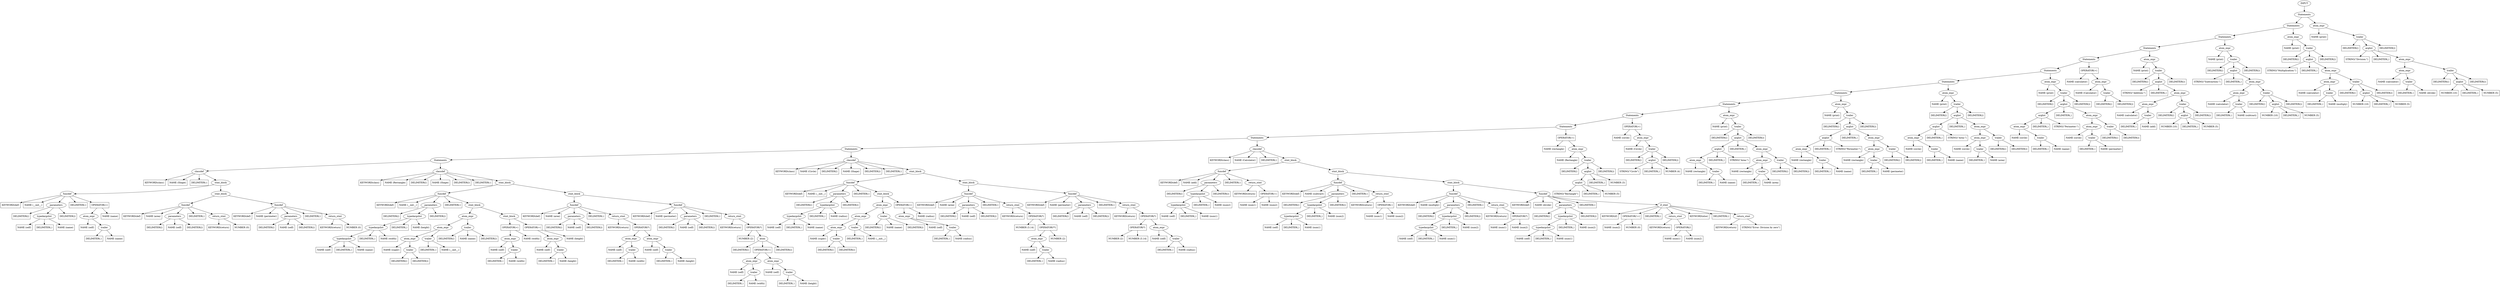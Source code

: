 digraph G {
node [ordering=out]
0 [label="NAME (self)" ,shape= box ]
1 [label="NAME (name)" ,shape= box ]
2 [label="typedargslist" ,shape= oval ]
3 [label="DELIMITER(,)" ,shape= box ]
4 [label="parameters" ,shape= oval ]
5 [label="DELIMITER(()" ,shape= box ]
6 [label="DELIMITER())" ,shape= box ]
7 [label="NAME (self)" ,shape= box ]
8 [label="trailer" ,shape= oval ]
9 [label="DELIMITER(.)" ,shape= box ]
10 [label="NAME (name)" ,shape= box ]
11 [label="atom_expr" ,shape= oval ]
12 [label="NAME (name)" ,shape= box ]
13 [label="OPERATOR(=)" ,shape= box ]
14 [label="funcdef" ,shape= oval ]
15 [label="KEYWORD(def)" ,shape= box ]
16 [label="NAME (__init__)" ,shape= box ]
17 [label="DELIMITER(:)" ,shape= box ]
18 [label="NAME (self)" ,shape= box ]
19 [label="parameters" ,shape= oval ]
20 [label="DELIMITER(()" ,shape= box ]
21 [label="DELIMITER())" ,shape= box ]
22 [label="NUMBER (0)" ,shape= box ]
23 [label="return_stmt" ,shape= oval ]
24 [label="KEYWORD(return)" ,shape= box ]
25 [label="funcdef" ,shape= oval ]
26 [label="KEYWORD(def)" ,shape= box ]
27 [label="NAME (area)" ,shape= box ]
28 [label="DELIMITER(:)" ,shape= box ]
29 [label="NAME (self)" ,shape= box ]
30 [label="parameters" ,shape= oval ]
31 [label="DELIMITER(()" ,shape= box ]
32 [label="DELIMITER())" ,shape= box ]
33 [label="NUMBER (0)" ,shape= box ]
34 [label="return_stmt" ,shape= oval ]
35 [label="KEYWORD(return)" ,shape= box ]
36 [label="funcdef" ,shape= oval ]
37 [label="KEYWORD(def)" ,shape= box ]
38 [label="NAME (perimeter)" ,shape= box ]
39 [label="DELIMITER(:)" ,shape= box ]
40 [label="stmt_block" ,shape= oval ]
41 [label="stmt_block" ,shape= oval ]
42 [label="classdef" ,shape= oval ]
43 [label="KEYWORD(class)" ,shape= box ]
44 [label="NAME (Shape)" ,shape= box ]
45 [label="DELIMITER(:)" ,shape= box ]
46 [label="NAME (Shape)" ,shape= box ]
47 [label="NAME (self)" ,shape= box ]
48 [label="NAME (name)" ,shape= box ]
49 [label="typedargslist" ,shape= oval ]
50 [label="DELIMITER(,)" ,shape= box ]
51 [label="NAME (width)" ,shape= box ]
52 [label="typedargslist" ,shape= oval ]
53 [label="DELIMITER(,)" ,shape= box ]
54 [label="NAME (height)" ,shape= box ]
55 [label="typedargslist" ,shape= oval ]
56 [label="DELIMITER(,)" ,shape= box ]
57 [label="parameters" ,shape= oval ]
58 [label="DELIMITER(()" ,shape= box ]
59 [label="DELIMITER())" ,shape= box ]
60 [label="NAME (super)" ,shape= box ]
61 [label="trailer" ,shape= oval ]
62 [label="DELIMITER(()" ,shape= box ]
63 [label="DELIMITER())" ,shape= box ]
64 [label="atom_expr" ,shape= oval ]
65 [label="trailer" ,shape= oval ]
66 [label="DELIMITER(.)" ,shape= box ]
67 [label="NAME (__init__)" ,shape= box ]
68 [label="atom_expr" ,shape= oval ]
69 [label="NAME (name)" ,shape= box ]
70 [label="trailer" ,shape= oval ]
71 [label="DELIMITER(()" ,shape= box ]
72 [label="DELIMITER())" ,shape= box ]
73 [label="atom_expr" ,shape= oval ]
74 [label="NAME (self)" ,shape= box ]
75 [label="trailer" ,shape= oval ]
76 [label="DELIMITER(.)" ,shape= box ]
77 [label="NAME (width)" ,shape= box ]
78 [label="atom_expr" ,shape= oval ]
79 [label="NAME (width)" ,shape= box ]
80 [label="OPERATOR(=)" ,shape= box ]
81 [label="NAME (self)" ,shape= box ]
82 [label="trailer" ,shape= oval ]
83 [label="DELIMITER(.)" ,shape= box ]
84 [label="NAME (height)" ,shape= box ]
85 [label="atom_expr" ,shape= oval ]
86 [label="NAME (height)" ,shape= box ]
87 [label="OPERATOR(=)" ,shape= box ]
88 [label="stmt_block" ,shape= oval ]
89 [label="stmt_block" ,shape= oval ]
90 [label="funcdef" ,shape= oval ]
91 [label="KEYWORD(def)" ,shape= box ]
92 [label="NAME (__init__)" ,shape= box ]
93 [label="DELIMITER(:)" ,shape= box ]
94 [label="NAME (self)" ,shape= box ]
95 [label="parameters" ,shape= oval ]
96 [label="DELIMITER(()" ,shape= box ]
97 [label="DELIMITER())" ,shape= box ]
98 [label="NAME (self)" ,shape= box ]
99 [label="trailer" ,shape= oval ]
100 [label="DELIMITER(.)" ,shape= box ]
101 [label="NAME (width)" ,shape= box ]
102 [label="atom_expr" ,shape= oval ]
103 [label="NAME (self)" ,shape= box ]
104 [label="trailer" ,shape= oval ]
105 [label="DELIMITER(.)" ,shape= box ]
106 [label="NAME (height)" ,shape= box ]
107 [label="atom_expr" ,shape= oval ]
108 [label="OPERATOR(*)" ,shape= box ]
109 [label="return_stmt" ,shape= oval ]
110 [label="KEYWORD(return)" ,shape= box ]
111 [label="funcdef" ,shape= oval ]
112 [label="KEYWORD(def)" ,shape= box ]
113 [label="NAME (area)" ,shape= box ]
114 [label="DELIMITER(:)" ,shape= box ]
115 [label="NAME (self)" ,shape= box ]
116 [label="parameters" ,shape= oval ]
117 [label="DELIMITER(()" ,shape= box ]
118 [label="DELIMITER())" ,shape= box ]
119 [label="NUMBER (2)" ,shape= box ]
120 [label="NAME (self)" ,shape= box ]
121 [label="trailer" ,shape= oval ]
122 [label="DELIMITER(.)" ,shape= box ]
123 [label="NAME (width)" ,shape= box ]
124 [label="atom_expr" ,shape= oval ]
125 [label="NAME (self)" ,shape= box ]
126 [label="trailer" ,shape= oval ]
127 [label="DELIMITER(.)" ,shape= box ]
128 [label="NAME (height)" ,shape= box ]
129 [label="atom_expr" ,shape= oval ]
130 [label="OPERATOR(+)" ,shape= box ]
131 [label="atom" ,shape= oval ]
132 [label="DELIMITER(()" ,shape= box ]
133 [label="DELIMITER())" ,shape= box ]
134 [label="OPERATOR(*)" ,shape= box ]
135 [label="return_stmt" ,shape= oval ]
136 [label="KEYWORD(return)" ,shape= box ]
137 [label="funcdef" ,shape= oval ]
138 [label="KEYWORD(def)" ,shape= box ]
139 [label="NAME (perimeter)" ,shape= box ]
140 [label="DELIMITER(:)" ,shape= box ]
141 [label="stmt_block" ,shape= oval ]
142 [label="stmt_block" ,shape= oval ]
143 [label="classdef" ,shape= oval ]
144 [label="KEYWORD(class)" ,shape= box ]
145 [label="NAME (Rectangle)" ,shape= box ]
146 [label="DELIMITER(()" ,shape= box ]
147 [label="DELIMITER())" ,shape= box ]
148 [label="DELIMITER(:)" ,shape= box ]
149 [label="Statements" ,shape= oval ]
150 [label="NAME (Shape)" ,shape= box ]
151 [label="NAME (self)" ,shape= box ]
152 [label="NAME (name)" ,shape= box ]
153 [label="typedargslist" ,shape= oval ]
154 [label="DELIMITER(,)" ,shape= box ]
155 [label="NAME (radius)" ,shape= box ]
156 [label="typedargslist" ,shape= oval ]
157 [label="DELIMITER(,)" ,shape= box ]
158 [label="parameters" ,shape= oval ]
159 [label="DELIMITER(()" ,shape= box ]
160 [label="DELIMITER())" ,shape= box ]
161 [label="NAME (super)" ,shape= box ]
162 [label="trailer" ,shape= oval ]
163 [label="DELIMITER(()" ,shape= box ]
164 [label="DELIMITER())" ,shape= box ]
165 [label="atom_expr" ,shape= oval ]
166 [label="trailer" ,shape= oval ]
167 [label="DELIMITER(.)" ,shape= box ]
168 [label="NAME (__init__)" ,shape= box ]
169 [label="atom_expr" ,shape= oval ]
170 [label="NAME (name)" ,shape= box ]
171 [label="trailer" ,shape= oval ]
172 [label="DELIMITER(()" ,shape= box ]
173 [label="DELIMITER())" ,shape= box ]
174 [label="atom_expr" ,shape= oval ]
175 [label="NAME (self)" ,shape= box ]
176 [label="trailer" ,shape= oval ]
177 [label="DELIMITER(.)" ,shape= box ]
178 [label="NAME (radius)" ,shape= box ]
179 [label="atom_expr" ,shape= oval ]
180 [label="NAME (radius)" ,shape= box ]
181 [label="OPERATOR(=)" ,shape= box ]
182 [label="stmt_block" ,shape= oval ]
183 [label="funcdef" ,shape= oval ]
184 [label="KEYWORD(def)" ,shape= box ]
185 [label="NAME (__init__)" ,shape= box ]
186 [label="DELIMITER(:)" ,shape= box ]
187 [label="NAME (self)" ,shape= box ]
188 [label="parameters" ,shape= oval ]
189 [label="DELIMITER(()" ,shape= box ]
190 [label="DELIMITER())" ,shape= box ]
191 [label="NUMBER (3.14)" ,shape= box ]
192 [label="NAME (self)" ,shape= box ]
193 [label="trailer" ,shape= oval ]
194 [label="DELIMITER(.)" ,shape= box ]
195 [label="NAME (radius)" ,shape= box ]
196 [label="atom_expr" ,shape= oval ]
197 [label="NUMBER (2)" ,shape= box ]
198 [label="OPERATOR(**)" ,shape= box ]
199 [label="OPERATOR(*)" ,shape= box ]
200 [label="return_stmt" ,shape= oval ]
201 [label="KEYWORD(return)" ,shape= box ]
202 [label="funcdef" ,shape= oval ]
203 [label="KEYWORD(def)" ,shape= box ]
204 [label="NAME (area)" ,shape= box ]
205 [label="DELIMITER(:)" ,shape= box ]
206 [label="NAME (self)" ,shape= box ]
207 [label="parameters" ,shape= oval ]
208 [label="DELIMITER(()" ,shape= box ]
209 [label="DELIMITER())" ,shape= box ]
210 [label="NUMBER (2)" ,shape= box ]
211 [label="NUMBER (3.14)" ,shape= box ]
212 [label="OPERATOR(*)" ,shape= box ]
213 [label="NAME (self)" ,shape= box ]
214 [label="trailer" ,shape= oval ]
215 [label="DELIMITER(.)" ,shape= box ]
216 [label="NAME (radius)" ,shape= box ]
217 [label="atom_expr" ,shape= oval ]
218 [label="OPERATOR(*)" ,shape= box ]
219 [label="return_stmt" ,shape= oval ]
220 [label="KEYWORD(return)" ,shape= box ]
221 [label="funcdef" ,shape= oval ]
222 [label="KEYWORD(def)" ,shape= box ]
223 [label="NAME (perimeter)" ,shape= box ]
224 [label="DELIMITER(:)" ,shape= box ]
225 [label="stmt_block" ,shape= oval ]
226 [label="stmt_block" ,shape= oval ]
227 [label="classdef" ,shape= oval ]
228 [label="KEYWORD(class)" ,shape= box ]
229 [label="NAME (Circle)" ,shape= box ]
230 [label="DELIMITER(()" ,shape= box ]
231 [label="DELIMITER())" ,shape= box ]
232 [label="DELIMITER(:)" ,shape= box ]
233 [label="Statements" ,shape= oval ]
234 [label="NAME (self)" ,shape= box ]
235 [label="NAME (num1)" ,shape= box ]
236 [label="typedargslist" ,shape= oval ]
237 [label="DELIMITER(,)" ,shape= box ]
238 [label="NAME (num2)" ,shape= box ]
239 [label="typedargslist" ,shape= oval ]
240 [label="DELIMITER(,)" ,shape= box ]
241 [label="parameters" ,shape= oval ]
242 [label="DELIMITER(()" ,shape= box ]
243 [label="DELIMITER())" ,shape= box ]
244 [label="NAME (num1)" ,shape= box ]
245 [label="NAME (num2)" ,shape= box ]
246 [label="OPERATOR(+)" ,shape= box ]
247 [label="return_stmt" ,shape= oval ]
248 [label="KEYWORD(return)" ,shape= box ]
249 [label="funcdef" ,shape= oval ]
250 [label="KEYWORD(def)" ,shape= box ]
251 [label="NAME (add)" ,shape= box ]
252 [label="DELIMITER(:)" ,shape= box ]
253 [label="NAME (self)" ,shape= box ]
254 [label="NAME (num1)" ,shape= box ]
255 [label="typedargslist" ,shape= oval ]
256 [label="DELIMITER(,)" ,shape= box ]
257 [label="NAME (num2)" ,shape= box ]
258 [label="typedargslist" ,shape= oval ]
259 [label="DELIMITER(,)" ,shape= box ]
260 [label="parameters" ,shape= oval ]
261 [label="DELIMITER(()" ,shape= box ]
262 [label="DELIMITER())" ,shape= box ]
263 [label="NAME (num1)" ,shape= box ]
264 [label="NAME (num2)" ,shape= box ]
265 [label="OPERATOR(-)" ,shape= box ]
266 [label="return_stmt" ,shape= oval ]
267 [label="KEYWORD(return)" ,shape= box ]
268 [label="funcdef" ,shape= oval ]
269 [label="KEYWORD(def)" ,shape= box ]
270 [label="NAME (subtract)" ,shape= box ]
271 [label="DELIMITER(:)" ,shape= box ]
272 [label="NAME (self)" ,shape= box ]
273 [label="NAME (num1)" ,shape= box ]
274 [label="typedargslist" ,shape= oval ]
275 [label="DELIMITER(,)" ,shape= box ]
276 [label="NAME (num2)" ,shape= box ]
277 [label="typedargslist" ,shape= oval ]
278 [label="DELIMITER(,)" ,shape= box ]
279 [label="parameters" ,shape= oval ]
280 [label="DELIMITER(()" ,shape= box ]
281 [label="DELIMITER())" ,shape= box ]
282 [label="NAME (num1)" ,shape= box ]
283 [label="NAME (num2)" ,shape= box ]
284 [label="OPERATOR(*)" ,shape= box ]
285 [label="return_stmt" ,shape= oval ]
286 [label="KEYWORD(return)" ,shape= box ]
287 [label="funcdef" ,shape= oval ]
288 [label="KEYWORD(def)" ,shape= box ]
289 [label="NAME (multiply)" ,shape= box ]
290 [label="DELIMITER(:)" ,shape= box ]
291 [label="NAME (self)" ,shape= box ]
292 [label="NAME (num1)" ,shape= box ]
293 [label="typedargslist" ,shape= oval ]
294 [label="DELIMITER(,)" ,shape= box ]
295 [label="NAME (num2)" ,shape= box ]
296 [label="typedargslist" ,shape= oval ]
297 [label="DELIMITER(,)" ,shape= box ]
298 [label="parameters" ,shape= oval ]
299 [label="DELIMITER(()" ,shape= box ]
300 [label="DELIMITER())" ,shape= box ]
301 [label="NAME (num2)" ,shape= box ]
302 [label="OPERATOR(!=)" ,shape= box ]
303 [label="NUMBER (0)" ,shape= box ]
304 [label="NAME (num1)" ,shape= box ]
305 [label="NAME (num2)" ,shape= box ]
306 [label="OPERATOR(/)" ,shape= box ]
307 [label="return_stmt" ,shape= oval ]
308 [label="KEYWORD(return)" ,shape= box ]
309 [label="STRING(\"Error: Division by zero\")" ,shape= box ]
310 [label="return_stmt" ,shape= oval ]
311 [label="KEYWORD(return)" ,shape= box ]
312 [label="if_stmt" ,shape= oval ]
313 [label="KEYWORD(if)" ,shape= box ]
314 [label="DELIMITER(:)" ,shape= box ]
315 [label="KEYWORD(else)" ,shape= box ]
316 [label="DELIMITER(:)" ,shape= box ]
317 [label="funcdef" ,shape= oval ]
318 [label="KEYWORD(def)" ,shape= box ]
319 [label="NAME (divide)" ,shape= box ]
320 [label="DELIMITER(:)" ,shape= box ]
321 [label="stmt_block" ,shape= oval ]
322 [label="stmt_block" ,shape= oval ]
323 [label="stmt_block" ,shape= oval ]
324 [label="classdef" ,shape= oval ]
325 [label="KEYWORD(class)" ,shape= box ]
326 [label="NAME (Calculator)" ,shape= box ]
327 [label="DELIMITER(:)" ,shape= box ]
328 [label="Statements" ,shape= oval ]
329 [label="NAME (rectangle)" ,shape= box ]
330 [label="NAME (Rectangle)" ,shape= box ]
331 [label="STRING(\"Rectangle\")" ,shape= box ]
332 [label="NUMBER (5)" ,shape= box ]
333 [label="arglist" ,shape= oval ]
334 [label="DELIMITER(,)" ,shape= box ]
335 [label="NUMBER (3)" ,shape= box ]
336 [label="arglist" ,shape= oval ]
337 [label="DELIMITER(,)" ,shape= box ]
338 [label="trailer" ,shape= oval ]
339 [label="DELIMITER(()" ,shape= box ]
340 [label="DELIMITER())" ,shape= box ]
341 [label="atom_expr" ,shape= oval ]
342 [label="OPERATOR(=)" ,shape= box ]
343 [label="Statements" ,shape= oval ]
344 [label="NAME (circle)" ,shape= box ]
345 [label="NAME (Circle)" ,shape= box ]
346 [label="STRING(\"Circle\")" ,shape= box ]
347 [label="NUMBER (4)" ,shape= box ]
348 [label="arglist" ,shape= oval ]
349 [label="DELIMITER(,)" ,shape= box ]
350 [label="trailer" ,shape= oval ]
351 [label="DELIMITER(()" ,shape= box ]
352 [label="DELIMITER())" ,shape= box ]
353 [label="atom_expr" ,shape= oval ]
354 [label="OPERATOR(=)" ,shape= box ]
355 [label="Statements" ,shape= oval ]
356 [label="NAME (print)" ,shape= box ]
357 [label="NAME (rectangle)" ,shape= box ]
358 [label="trailer" ,shape= oval ]
359 [label="DELIMITER(.)" ,shape= box ]
360 [label="NAME (name)" ,shape= box ]
361 [label="atom_expr" ,shape= oval ]
362 [label="STRING(\"Area:\")" ,shape= box ]
363 [label="arglist" ,shape= oval ]
364 [label="DELIMITER(,)" ,shape= box ]
365 [label="NAME (rectangle)" ,shape= box ]
366 [label="trailer" ,shape= oval ]
367 [label="DELIMITER(.)" ,shape= box ]
368 [label="NAME (area)" ,shape= box ]
369 [label="atom_expr" ,shape= oval ]
370 [label="trailer" ,shape= oval ]
371 [label="DELIMITER(()" ,shape= box ]
372 [label="DELIMITER())" ,shape= box ]
373 [label="atom_expr" ,shape= oval ]
374 [label="arglist" ,shape= oval ]
375 [label="DELIMITER(,)" ,shape= box ]
376 [label="trailer" ,shape= oval ]
377 [label="DELIMITER(()" ,shape= box ]
378 [label="DELIMITER())" ,shape= box ]
379 [label="atom_expr" ,shape= oval ]
380 [label="Statements" ,shape= oval ]
381 [label="NAME (print)" ,shape= box ]
382 [label="NAME (rectangle)" ,shape= box ]
383 [label="trailer" ,shape= oval ]
384 [label="DELIMITER(.)" ,shape= box ]
385 [label="NAME (name)" ,shape= box ]
386 [label="atom_expr" ,shape= oval ]
387 [label="STRING(\"Perimeter:\")" ,shape= box ]
388 [label="arglist" ,shape= oval ]
389 [label="DELIMITER(,)" ,shape= box ]
390 [label="NAME (rectangle)" ,shape= box ]
391 [label="trailer" ,shape= oval ]
392 [label="DELIMITER(.)" ,shape= box ]
393 [label="NAME (perimeter)" ,shape= box ]
394 [label="atom_expr" ,shape= oval ]
395 [label="trailer" ,shape= oval ]
396 [label="DELIMITER(()" ,shape= box ]
397 [label="DELIMITER())" ,shape= box ]
398 [label="atom_expr" ,shape= oval ]
399 [label="arglist" ,shape= oval ]
400 [label="DELIMITER(,)" ,shape= box ]
401 [label="trailer" ,shape= oval ]
402 [label="DELIMITER(()" ,shape= box ]
403 [label="DELIMITER())" ,shape= box ]
404 [label="atom_expr" ,shape= oval ]
405 [label="Statements" ,shape= oval ]
406 [label="NAME (print)" ,shape= box ]
407 [label="NAME (circle)" ,shape= box ]
408 [label="trailer" ,shape= oval ]
409 [label="DELIMITER(.)" ,shape= box ]
410 [label="NAME (name)" ,shape= box ]
411 [label="atom_expr" ,shape= oval ]
412 [label="STRING(\"Area:\")" ,shape= box ]
413 [label="arglist" ,shape= oval ]
414 [label="DELIMITER(,)" ,shape= box ]
415 [label="NAME (circle)" ,shape= box ]
416 [label="trailer" ,shape= oval ]
417 [label="DELIMITER(.)" ,shape= box ]
418 [label="NAME (area)" ,shape= box ]
419 [label="atom_expr" ,shape= oval ]
420 [label="trailer" ,shape= oval ]
421 [label="DELIMITER(()" ,shape= box ]
422 [label="DELIMITER())" ,shape= box ]
423 [label="atom_expr" ,shape= oval ]
424 [label="arglist" ,shape= oval ]
425 [label="DELIMITER(,)" ,shape= box ]
426 [label="trailer" ,shape= oval ]
427 [label="DELIMITER(()" ,shape= box ]
428 [label="DELIMITER())" ,shape= box ]
429 [label="atom_expr" ,shape= oval ]
430 [label="Statements" ,shape= oval ]
431 [label="NAME (print)" ,shape= box ]
432 [label="NAME (circle)" ,shape= box ]
433 [label="trailer" ,shape= oval ]
434 [label="DELIMITER(.)" ,shape= box ]
435 [label="NAME (name)" ,shape= box ]
436 [label="atom_expr" ,shape= oval ]
437 [label="STRING(\"Perimeter:\")" ,shape= box ]
438 [label="arglist" ,shape= oval ]
439 [label="DELIMITER(,)" ,shape= box ]
440 [label="NAME (circle)" ,shape= box ]
441 [label="trailer" ,shape= oval ]
442 [label="DELIMITER(.)" ,shape= box ]
443 [label="NAME (perimeter)" ,shape= box ]
444 [label="atom_expr" ,shape= oval ]
445 [label="trailer" ,shape= oval ]
446 [label="DELIMITER(()" ,shape= box ]
447 [label="DELIMITER())" ,shape= box ]
448 [label="atom_expr" ,shape= oval ]
449 [label="arglist" ,shape= oval ]
450 [label="DELIMITER(,)" ,shape= box ]
451 [label="trailer" ,shape= oval ]
452 [label="DELIMITER(()" ,shape= box ]
453 [label="DELIMITER())" ,shape= box ]
454 [label="atom_expr" ,shape= oval ]
455 [label="Statements" ,shape= oval ]
456 [label="NAME (calculator)" ,shape= box ]
457 [label="NAME (Calculator)" ,shape= box ]
458 [label="trailer" ,shape= oval ]
459 [label="DELIMITER(()" ,shape= box ]
460 [label="DELIMITER())" ,shape= box ]
461 [label="atom_expr" ,shape= oval ]
462 [label="OPERATOR(=)" ,shape= box ]
463 [label="Statements" ,shape= oval ]
464 [label="NAME (print)" ,shape= box ]
465 [label="STRING(\"Addition:\")" ,shape= box ]
466 [label="NAME (calculator)" ,shape= box ]
467 [label="trailer" ,shape= oval ]
468 [label="DELIMITER(.)" ,shape= box ]
469 [label="NAME (add)" ,shape= box ]
470 [label="atom_expr" ,shape= oval ]
471 [label="NUMBER (10)" ,shape= box ]
472 [label="NUMBER (5)" ,shape= box ]
473 [label="arglist" ,shape= oval ]
474 [label="DELIMITER(,)" ,shape= box ]
475 [label="trailer" ,shape= oval ]
476 [label="DELIMITER(()" ,shape= box ]
477 [label="DELIMITER())" ,shape= box ]
478 [label="atom_expr" ,shape= oval ]
479 [label="arglist" ,shape= oval ]
480 [label="DELIMITER(,)" ,shape= box ]
481 [label="trailer" ,shape= oval ]
482 [label="DELIMITER(()" ,shape= box ]
483 [label="DELIMITER())" ,shape= box ]
484 [label="atom_expr" ,shape= oval ]
485 [label="Statements" ,shape= oval ]
486 [label="NAME (print)" ,shape= box ]
487 [label="STRING(\"Subtraction:\")" ,shape= box ]
488 [label="NAME (calculator)" ,shape= box ]
489 [label="trailer" ,shape= oval ]
490 [label="DELIMITER(.)" ,shape= box ]
491 [label="NAME (subtract)" ,shape= box ]
492 [label="atom_expr" ,shape= oval ]
493 [label="NUMBER (10)" ,shape= box ]
494 [label="NUMBER (5)" ,shape= box ]
495 [label="arglist" ,shape= oval ]
496 [label="DELIMITER(,)" ,shape= box ]
497 [label="trailer" ,shape= oval ]
498 [label="DELIMITER(()" ,shape= box ]
499 [label="DELIMITER())" ,shape= box ]
500 [label="atom_expr" ,shape= oval ]
501 [label="arglist" ,shape= oval ]
502 [label="DELIMITER(,)" ,shape= box ]
503 [label="trailer" ,shape= oval ]
504 [label="DELIMITER(()" ,shape= box ]
505 [label="DELIMITER())" ,shape= box ]
506 [label="atom_expr" ,shape= oval ]
507 [label="Statements" ,shape= oval ]
508 [label="NAME (print)" ,shape= box ]
509 [label="STRING(\"Multiplication:\")" ,shape= box ]
510 [label="NAME (calculator)" ,shape= box ]
511 [label="trailer" ,shape= oval ]
512 [label="DELIMITER(.)" ,shape= box ]
513 [label="NAME (multiply)" ,shape= box ]
514 [label="atom_expr" ,shape= oval ]
515 [label="NUMBER (10)" ,shape= box ]
516 [label="NUMBER (5)" ,shape= box ]
517 [label="arglist" ,shape= oval ]
518 [label="DELIMITER(,)" ,shape= box ]
519 [label="trailer" ,shape= oval ]
520 [label="DELIMITER(()" ,shape= box ]
521 [label="DELIMITER())" ,shape= box ]
522 [label="atom_expr" ,shape= oval ]
523 [label="arglist" ,shape= oval ]
524 [label="DELIMITER(,)" ,shape= box ]
525 [label="trailer" ,shape= oval ]
526 [label="DELIMITER(()" ,shape= box ]
527 [label="DELIMITER())" ,shape= box ]
528 [label="atom_expr" ,shape= oval ]
529 [label="Statements" ,shape= oval ]
530 [label="NAME (print)" ,shape= box ]
531 [label="STRING(\"Division:\")" ,shape= box ]
532 [label="NAME (calculator)" ,shape= box ]
533 [label="trailer" ,shape= oval ]
534 [label="DELIMITER(.)" ,shape= box ]
535 [label="NAME (divide)" ,shape= box ]
536 [label="atom_expr" ,shape= oval ]
537 [label="NUMBER (10)" ,shape= box ]
538 [label="NUMBER (5)" ,shape= box ]
539 [label="arglist" ,shape= oval ]
540 [label="DELIMITER(,)" ,shape= box ]
541 [label="trailer" ,shape= oval ]
542 [label="DELIMITER(()" ,shape= box ]
543 [label="DELIMITER())" ,shape= box ]
544 [label="atom_expr" ,shape= oval ]
545 [label="arglist" ,shape= oval ]
546 [label="DELIMITER(,)" ,shape= box ]
547 [label="trailer" ,shape= oval ]
548 [label="DELIMITER(()" ,shape= box ]
549 [label="DELIMITER())" ,shape= box ]
550 [label="atom_expr" ,shape= oval ]
551 [label="Statements" ,shape= oval ]
552 [label="INPUT" ,shape= oval ]
2 -> 0
2 -> 3
2 -> 1
4 -> 5
4 -> 2
4 -> 6
8 -> 9
8 -> 10
11 -> 7
11 -> 8
13 -> 11
13 -> 12
14 -> 15
14 -> 16
14 -> 4
14 -> 17
14 -> 13
19 -> 20
19 -> 18
19 -> 21
23 -> 24
23 -> 22
25 -> 26
25 -> 27
25 -> 19
25 -> 28
25 -> 23
30 -> 31
30 -> 29
30 -> 32
34 -> 35
34 -> 33
36 -> 37
36 -> 38
36 -> 30
36 -> 39
36 -> 34
40 -> 25
40 -> 36
41 -> 14
41 -> 40
42 -> 43
42 -> 44
42 -> 45
42 -> 41
49 -> 47
49 -> 50
49 -> 48
52 -> 49
52 -> 53
52 -> 51
55 -> 52
55 -> 56
55 -> 54
57 -> 58
57 -> 55
57 -> 59
61 -> 62
61 -> 63
64 -> 60
64 -> 61
65 -> 66
65 -> 67
68 -> 64
68 -> 65
70 -> 71
70 -> 69
70 -> 72
73 -> 68
73 -> 70
75 -> 76
75 -> 77
78 -> 74
78 -> 75
80 -> 78
80 -> 79
82 -> 83
82 -> 84
85 -> 81
85 -> 82
87 -> 85
87 -> 86
88 -> 80
88 -> 87
89 -> 73
89 -> 88
90 -> 91
90 -> 92
90 -> 57
90 -> 93
90 -> 89
95 -> 96
95 -> 94
95 -> 97
99 -> 100
99 -> 101
102 -> 98
102 -> 99
104 -> 105
104 -> 106
107 -> 103
107 -> 104
108 -> 102
108 -> 107
109 -> 110
109 -> 108
111 -> 112
111 -> 113
111 -> 95
111 -> 114
111 -> 109
116 -> 117
116 -> 115
116 -> 118
121 -> 122
121 -> 123
124 -> 120
124 -> 121
126 -> 127
126 -> 128
129 -> 125
129 -> 126
130 -> 124
130 -> 129
131 -> 132
131 -> 130
131 -> 133
134 -> 119
134 -> 131
135 -> 136
135 -> 134
137 -> 138
137 -> 139
137 -> 116
137 -> 140
137 -> 135
141 -> 111
141 -> 137
142 -> 90
142 -> 141
143 -> 144
143 -> 145
143 -> 146
143 -> 46
143 -> 147
143 -> 148
143 -> 142
149 -> 42
149 -> 143
153 -> 151
153 -> 154
153 -> 152
156 -> 153
156 -> 157
156 -> 155
158 -> 159
158 -> 156
158 -> 160
162 -> 163
162 -> 164
165 -> 161
165 -> 162
166 -> 167
166 -> 168
169 -> 165
169 -> 166
171 -> 172
171 -> 170
171 -> 173
174 -> 169
174 -> 171
176 -> 177
176 -> 178
179 -> 175
179 -> 176
181 -> 179
181 -> 180
182 -> 174
182 -> 181
183 -> 184
183 -> 185
183 -> 158
183 -> 186
183 -> 182
188 -> 189
188 -> 187
188 -> 190
193 -> 194
193 -> 195
196 -> 192
196 -> 193
198 -> 196
198 -> 197
199 -> 191
199 -> 198
200 -> 201
200 -> 199
202 -> 203
202 -> 204
202 -> 188
202 -> 205
202 -> 200
207 -> 208
207 -> 206
207 -> 209
212 -> 210
212 -> 211
214 -> 215
214 -> 216
217 -> 213
217 -> 214
218 -> 212
218 -> 217
219 -> 220
219 -> 218
221 -> 222
221 -> 223
221 -> 207
221 -> 224
221 -> 219
225 -> 202
225 -> 221
226 -> 183
226 -> 225
227 -> 228
227 -> 229
227 -> 230
227 -> 150
227 -> 231
227 -> 232
227 -> 226
233 -> 149
233 -> 227
236 -> 234
236 -> 237
236 -> 235
239 -> 236
239 -> 240
239 -> 238
241 -> 242
241 -> 239
241 -> 243
246 -> 244
246 -> 245
247 -> 248
247 -> 246
249 -> 250
249 -> 251
249 -> 241
249 -> 252
249 -> 247
255 -> 253
255 -> 256
255 -> 254
258 -> 255
258 -> 259
258 -> 257
260 -> 261
260 -> 258
260 -> 262
265 -> 263
265 -> 264
266 -> 267
266 -> 265
268 -> 269
268 -> 270
268 -> 260
268 -> 271
268 -> 266
274 -> 272
274 -> 275
274 -> 273
277 -> 274
277 -> 278
277 -> 276
279 -> 280
279 -> 277
279 -> 281
284 -> 282
284 -> 283
285 -> 286
285 -> 284
287 -> 288
287 -> 289
287 -> 279
287 -> 290
287 -> 285
293 -> 291
293 -> 294
293 -> 292
296 -> 293
296 -> 297
296 -> 295
298 -> 299
298 -> 296
298 -> 300
302 -> 301
302 -> 303
306 -> 304
306 -> 305
307 -> 308
307 -> 306
310 -> 311
310 -> 309
312 -> 313
312 -> 302
312 -> 314
312 -> 307
312 -> 315
312 -> 316
312 -> 310
317 -> 318
317 -> 319
317 -> 298
317 -> 320
317 -> 312
321 -> 287
321 -> 317
322 -> 268
322 -> 321
323 -> 249
323 -> 322
324 -> 325
324 -> 326
324 -> 327
324 -> 323
328 -> 233
328 -> 324
333 -> 331
333 -> 334
333 -> 332
336 -> 333
336 -> 337
336 -> 335
338 -> 339
338 -> 336
338 -> 340
341 -> 330
341 -> 338
342 -> 329
342 -> 341
343 -> 328
343 -> 342
348 -> 346
348 -> 349
348 -> 347
350 -> 351
350 -> 348
350 -> 352
353 -> 345
353 -> 350
354 -> 344
354 -> 353
355 -> 343
355 -> 354
358 -> 359
358 -> 360
361 -> 357
361 -> 358
363 -> 361
363 -> 364
363 -> 362
366 -> 367
366 -> 368
369 -> 365
369 -> 366
370 -> 371
370 -> 372
373 -> 369
373 -> 370
374 -> 363
374 -> 375
374 -> 373
376 -> 377
376 -> 374
376 -> 378
379 -> 356
379 -> 376
380 -> 355
380 -> 379
383 -> 384
383 -> 385
386 -> 382
386 -> 383
388 -> 386
388 -> 389
388 -> 387
391 -> 392
391 -> 393
394 -> 390
394 -> 391
395 -> 396
395 -> 397
398 -> 394
398 -> 395
399 -> 388
399 -> 400
399 -> 398
401 -> 402
401 -> 399
401 -> 403
404 -> 381
404 -> 401
405 -> 380
405 -> 404
408 -> 409
408 -> 410
411 -> 407
411 -> 408
413 -> 411
413 -> 414
413 -> 412
416 -> 417
416 -> 418
419 -> 415
419 -> 416
420 -> 421
420 -> 422
423 -> 419
423 -> 420
424 -> 413
424 -> 425
424 -> 423
426 -> 427
426 -> 424
426 -> 428
429 -> 406
429 -> 426
430 -> 405
430 -> 429
433 -> 434
433 -> 435
436 -> 432
436 -> 433
438 -> 436
438 -> 439
438 -> 437
441 -> 442
441 -> 443
444 -> 440
444 -> 441
445 -> 446
445 -> 447
448 -> 444
448 -> 445
449 -> 438
449 -> 450
449 -> 448
451 -> 452
451 -> 449
451 -> 453
454 -> 431
454 -> 451
455 -> 430
455 -> 454
458 -> 459
458 -> 460
461 -> 457
461 -> 458
462 -> 456
462 -> 461
463 -> 455
463 -> 462
467 -> 468
467 -> 469
470 -> 466
470 -> 467
473 -> 471
473 -> 474
473 -> 472
475 -> 476
475 -> 473
475 -> 477
478 -> 470
478 -> 475
479 -> 465
479 -> 480
479 -> 478
481 -> 482
481 -> 479
481 -> 483
484 -> 464
484 -> 481
485 -> 463
485 -> 484
489 -> 490
489 -> 491
492 -> 488
492 -> 489
495 -> 493
495 -> 496
495 -> 494
497 -> 498
497 -> 495
497 -> 499
500 -> 492
500 -> 497
501 -> 487
501 -> 502
501 -> 500
503 -> 504
503 -> 501
503 -> 505
506 -> 486
506 -> 503
507 -> 485
507 -> 506
511 -> 512
511 -> 513
514 -> 510
514 -> 511
517 -> 515
517 -> 518
517 -> 516
519 -> 520
519 -> 517
519 -> 521
522 -> 514
522 -> 519
523 -> 509
523 -> 524
523 -> 522
525 -> 526
525 -> 523
525 -> 527
528 -> 508
528 -> 525
529 -> 507
529 -> 528
533 -> 534
533 -> 535
536 -> 532
536 -> 533
539 -> 537
539 -> 540
539 -> 538
541 -> 542
541 -> 539
541 -> 543
544 -> 536
544 -> 541
545 -> 531
545 -> 546
545 -> 544
547 -> 548
547 -> 545
547 -> 549
550 -> 530
550 -> 547
551 -> 529
551 -> 550
552 -> 551
}
